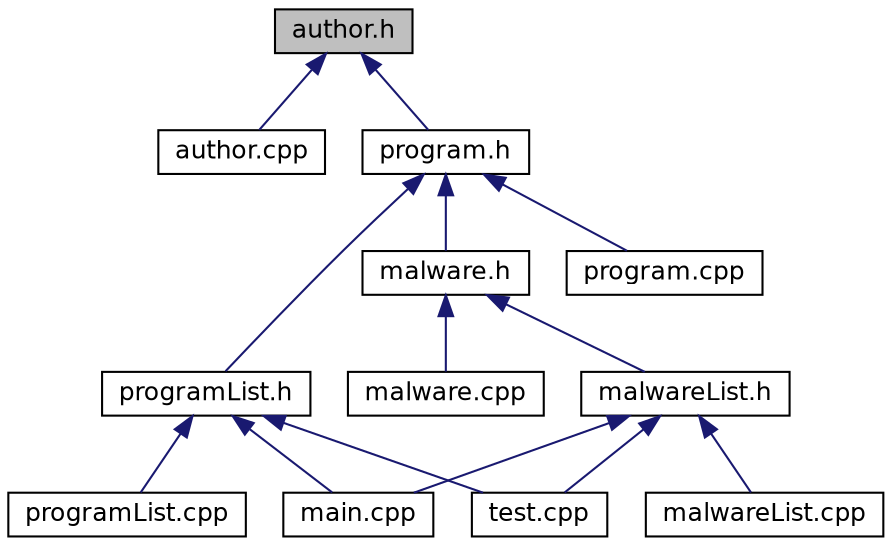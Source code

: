 digraph "author.h"
{
 // LATEX_PDF_SIZE
  edge [fontname="Helvetica",fontsize="12",labelfontname="Helvetica",labelfontsize="12"];
  node [fontname="Helvetica",fontsize="12",shape=record];
  Node1 [label="author.h",height=0.2,width=0.4,color="black", fillcolor="grey75", style="filled", fontcolor="black",tooltip=" "];
  Node1 -> Node2 [dir="back",color="midnightblue",fontsize="12",style="solid",fontname="Helvetica"];
  Node2 [label="author.cpp",height=0.2,width=0.4,color="black", fillcolor="white", style="filled",URL="$author_8cpp.html",tooltip=" "];
  Node1 -> Node3 [dir="back",color="midnightblue",fontsize="12",style="solid",fontname="Helvetica"];
  Node3 [label="program.h",height=0.2,width=0.4,color="black", fillcolor="white", style="filled",URL="$program_8h.html",tooltip=" "];
  Node3 -> Node4 [dir="back",color="midnightblue",fontsize="12",style="solid",fontname="Helvetica"];
  Node4 [label="programList.h",height=0.2,width=0.4,color="black", fillcolor="white", style="filled",URL="$program_list_8h.html",tooltip=" "];
  Node4 -> Node5 [dir="back",color="midnightblue",fontsize="12",style="solid",fontname="Helvetica"];
  Node5 [label="main.cpp",height=0.2,width=0.4,color="black", fillcolor="white", style="filled",URL="$main_8cpp.html",tooltip=" "];
  Node4 -> Node6 [dir="back",color="midnightblue",fontsize="12",style="solid",fontname="Helvetica"];
  Node6 [label="programList.cpp",height=0.2,width=0.4,color="black", fillcolor="white", style="filled",URL="$program_list_8cpp.html",tooltip=" "];
  Node4 -> Node7 [dir="back",color="midnightblue",fontsize="12",style="solid",fontname="Helvetica"];
  Node7 [label="test.cpp",height=0.2,width=0.4,color="black", fillcolor="white", style="filled",URL="$test_8cpp.html",tooltip=" "];
  Node3 -> Node8 [dir="back",color="midnightblue",fontsize="12",style="solid",fontname="Helvetica"];
  Node8 [label="malware.h",height=0.2,width=0.4,color="black", fillcolor="white", style="filled",URL="$malware_8h.html",tooltip=" "];
  Node8 -> Node9 [dir="back",color="midnightblue",fontsize="12",style="solid",fontname="Helvetica"];
  Node9 [label="malwareList.h",height=0.2,width=0.4,color="black", fillcolor="white", style="filled",URL="$malware_list_8h.html",tooltip=" "];
  Node9 -> Node5 [dir="back",color="midnightblue",fontsize="12",style="solid",fontname="Helvetica"];
  Node9 -> Node10 [dir="back",color="midnightblue",fontsize="12",style="solid",fontname="Helvetica"];
  Node10 [label="malwareList.cpp",height=0.2,width=0.4,color="black", fillcolor="white", style="filled",URL="$malware_list_8cpp.html",tooltip=" "];
  Node9 -> Node7 [dir="back",color="midnightblue",fontsize="12",style="solid",fontname="Helvetica"];
  Node8 -> Node11 [dir="back",color="midnightblue",fontsize="12",style="solid",fontname="Helvetica"];
  Node11 [label="malware.cpp",height=0.2,width=0.4,color="black", fillcolor="white", style="filled",URL="$malware_8cpp.html",tooltip=" "];
  Node3 -> Node12 [dir="back",color="midnightblue",fontsize="12",style="solid",fontname="Helvetica"];
  Node12 [label="program.cpp",height=0.2,width=0.4,color="black", fillcolor="white", style="filled",URL="$program_8cpp.html",tooltip=" "];
}
